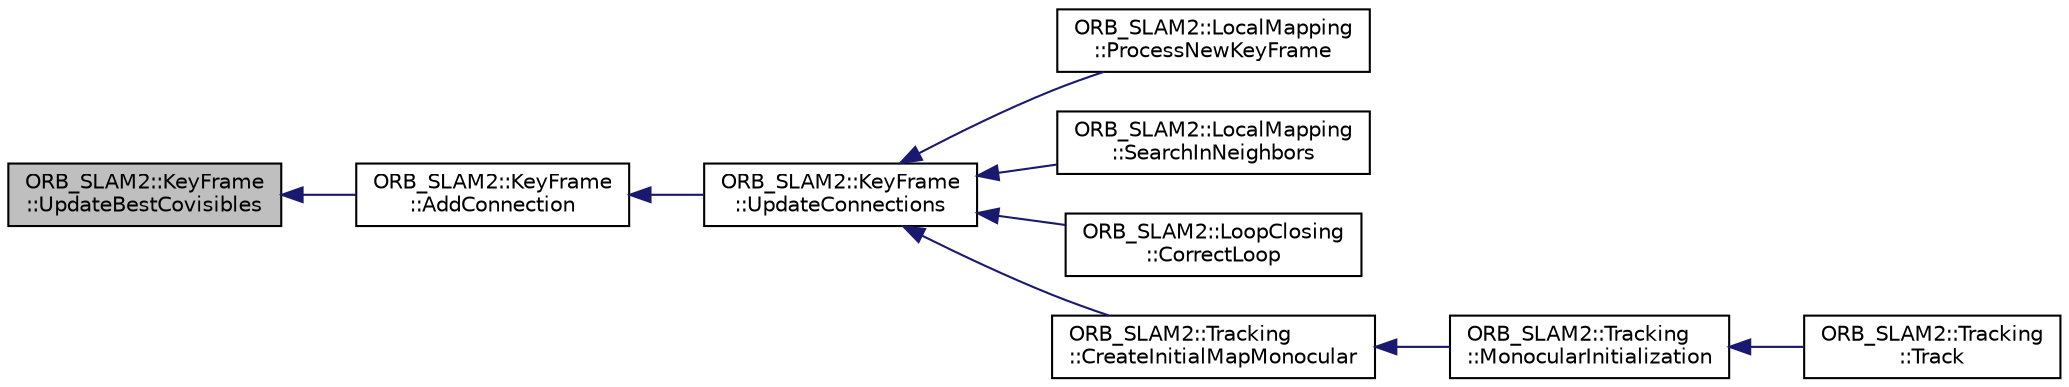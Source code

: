 digraph "ORB_SLAM2::KeyFrame::UpdateBestCovisibles"
{
  edge [fontname="Helvetica",fontsize="10",labelfontname="Helvetica",labelfontsize="10"];
  node [fontname="Helvetica",fontsize="10",shape=record];
  rankdir="LR";
  Node115 [label="ORB_SLAM2::KeyFrame\l::UpdateBestCovisibles",height=0.2,width=0.4,color="black", fillcolor="grey75", style="filled", fontcolor="black"];
  Node115 -> Node116 [dir="back",color="midnightblue",fontsize="10",style="solid",fontname="Helvetica"];
  Node116 [label="ORB_SLAM2::KeyFrame\l::AddConnection",height=0.2,width=0.4,color="black", fillcolor="white", style="filled",URL="$class_o_r_b___s_l_a_m2_1_1_key_frame.html#a8d21a23485b7c104a73d6ad3cccf4e93",tooltip="为关键帧之间添加连接 "];
  Node116 -> Node117 [dir="back",color="midnightblue",fontsize="10",style="solid",fontname="Helvetica"];
  Node117 [label="ORB_SLAM2::KeyFrame\l::UpdateConnections",height=0.2,width=0.4,color="black", fillcolor="white", style="filled",URL="$class_o_r_b___s_l_a_m2_1_1_key_frame.html#afe7026956c91d4e0a01812be9dc7e8d5",tooltip="更新图的连接 "];
  Node117 -> Node118 [dir="back",color="midnightblue",fontsize="10",style="solid",fontname="Helvetica"];
  Node118 [label="ORB_SLAM2::LocalMapping\l::ProcessNewKeyFrame",height=0.2,width=0.4,color="black", fillcolor="white", style="filled",URL="$class_o_r_b___s_l_a_m2_1_1_local_mapping.html#a84eea8f268cce9d919a4906ae634dd22",tooltip="处理列表中的关键帧 "];
  Node117 -> Node119 [dir="back",color="midnightblue",fontsize="10",style="solid",fontname="Helvetica"];
  Node119 [label="ORB_SLAM2::LocalMapping\l::SearchInNeighbors",height=0.2,width=0.4,color="black", fillcolor="white", style="filled",URL="$class_o_r_b___s_l_a_m2_1_1_local_mapping.html#a5d5e0bc6fd15d9a6bf1ca8a258f104f1"];
  Node117 -> Node120 [dir="back",color="midnightblue",fontsize="10",style="solid",fontname="Helvetica"];
  Node120 [label="ORB_SLAM2::LoopClosing\l::CorrectLoop",height=0.2,width=0.4,color="black", fillcolor="white", style="filled",URL="$class_o_r_b___s_l_a_m2_1_1_loop_closing.html#aa007e0678582ec0de5d71280d23af540",tooltip="闭环 "];
  Node117 -> Node121 [dir="back",color="midnightblue",fontsize="10",style="solid",fontname="Helvetica"];
  Node121 [label="ORB_SLAM2::Tracking\l::CreateInitialMapMonocular",height=0.2,width=0.4,color="black", fillcolor="white", style="filled",URL="$class_o_r_b___s_l_a_m2_1_1_tracking.html#afeb077c81cd700d779348b80698086e8",tooltip="CreateInitialMapMonocular. "];
  Node121 -> Node122 [dir="back",color="midnightblue",fontsize="10",style="solid",fontname="Helvetica"];
  Node122 [label="ORB_SLAM2::Tracking\l::MonocularInitialization",height=0.2,width=0.4,color="black", fillcolor="white", style="filled",URL="$class_o_r_b___s_l_a_m2_1_1_tracking.html#a7e81c68bb6ced27fcbfa2edec38ef6e0",tooltip="单目的地图初始化 "];
  Node122 -> Node123 [dir="back",color="midnightblue",fontsize="10",style="solid",fontname="Helvetica"];
  Node123 [label="ORB_SLAM2::Tracking\l::Track",height=0.2,width=0.4,color="black", fillcolor="white", style="filled",URL="$class_o_r_b___s_l_a_m2_1_1_tracking.html#af1f2c9c533642d8c33854540e90d1918",tooltip="Main tracking function. It is independent of the input sensor. "];
}

